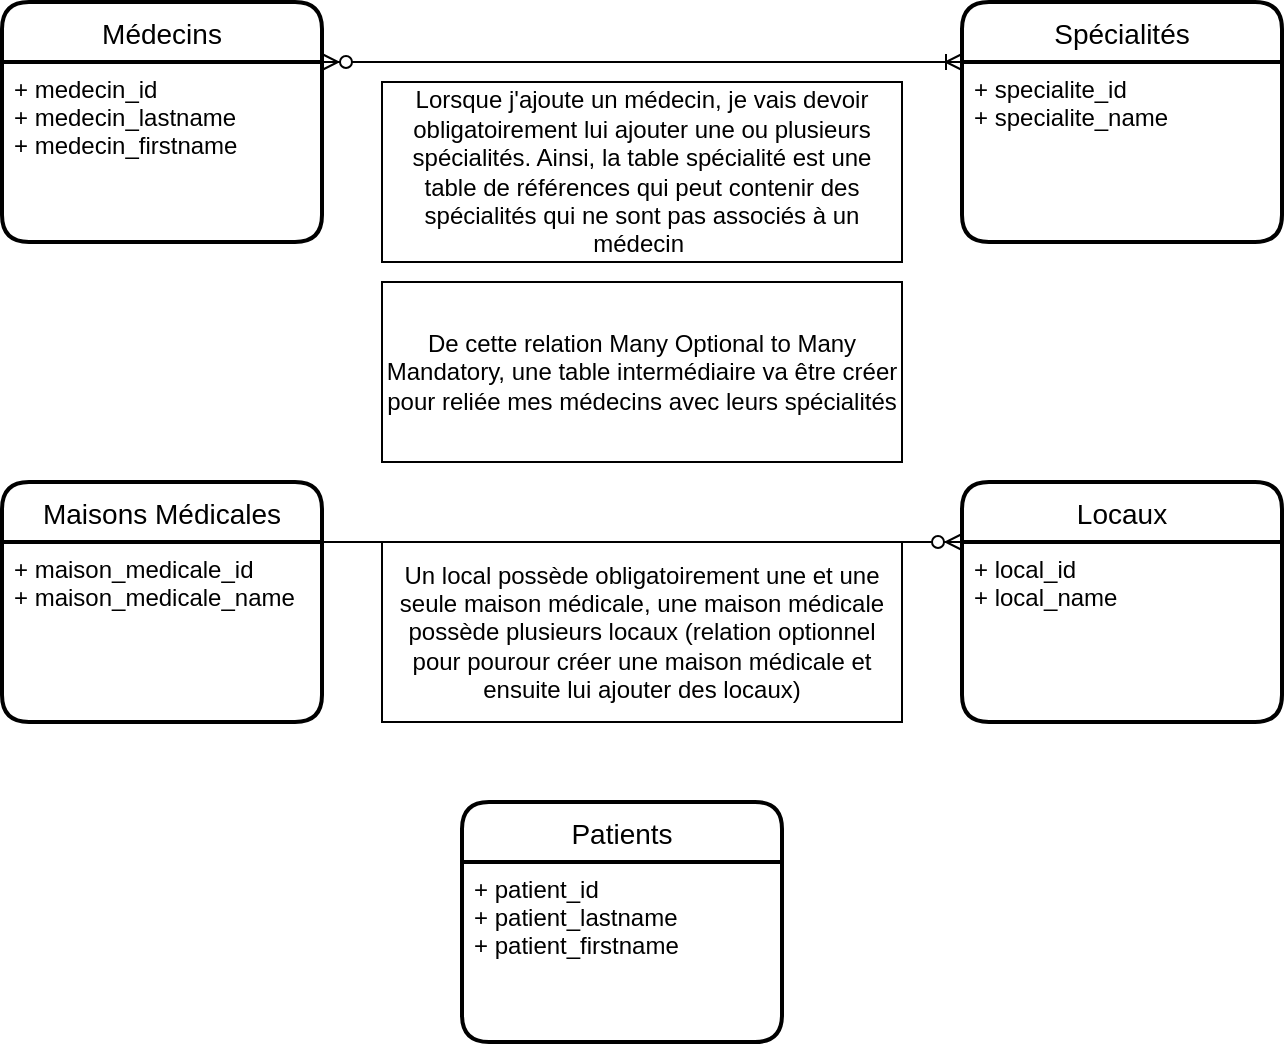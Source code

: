 <mxfile version="14.3.2" type="device"><diagram id="R2lEEEUBdFMjLlhIrx00" name="Page-1"><mxGraphModel dx="1389" dy="705" grid="1" gridSize="10" guides="1" tooltips="1" connect="1" arrows="1" fold="1" page="1" pageScale="1" pageWidth="850" pageHeight="1100" math="0" shadow="0" extFonts="Permanent Marker^https://fonts.googleapis.com/css?family=Permanent+Marker"><root><mxCell id="0"/><mxCell id="1" parent="0"/><mxCell id="1Ey5FvRBvk2o6LRFOd58-58" value="Médecins" style="swimlane;childLayout=stackLayout;horizontal=1;startSize=30;horizontalStack=0;rounded=1;fontSize=14;fontStyle=0;strokeWidth=2;resizeParent=0;resizeLast=1;shadow=0;dashed=0;align=center;" vertex="1" parent="1"><mxGeometry x="130" y="160" width="160" height="120" as="geometry"><mxRectangle x="330" y="400" width="90" height="30" as="alternateBounds"/></mxGeometry></mxCell><mxCell id="1Ey5FvRBvk2o6LRFOd58-59" value="+ medecin_id&#10;+ medecin_lastname&#10;+ medecin_firstname" style="align=left;strokeColor=none;fillColor=none;spacingLeft=4;fontSize=12;verticalAlign=top;resizable=0;rotatable=0;part=1;" vertex="1" parent="1Ey5FvRBvk2o6LRFOd58-58"><mxGeometry y="30" width="160" height="90" as="geometry"/></mxCell><mxCell id="1Ey5FvRBvk2o6LRFOd58-60" value="Patients" style="swimlane;childLayout=stackLayout;horizontal=1;startSize=30;horizontalStack=0;rounded=1;fontSize=14;fontStyle=0;strokeWidth=2;resizeParent=0;resizeLast=1;shadow=0;dashed=0;align=center;" vertex="1" parent="1"><mxGeometry x="360" y="560" width="160" height="120" as="geometry"><mxRectangle x="330" y="400" width="90" height="30" as="alternateBounds"/></mxGeometry></mxCell><mxCell id="1Ey5FvRBvk2o6LRFOd58-61" value="+ patient_id&#10;+ patient_lastname&#10;+ patient_firstname" style="align=left;strokeColor=none;fillColor=none;spacingLeft=4;fontSize=12;verticalAlign=top;resizable=0;rotatable=0;part=1;" vertex="1" parent="1Ey5FvRBvk2o6LRFOd58-60"><mxGeometry y="30" width="160" height="90" as="geometry"/></mxCell><mxCell id="1Ey5FvRBvk2o6LRFOd58-62" value="Spécialités" style="swimlane;childLayout=stackLayout;horizontal=1;startSize=30;horizontalStack=0;rounded=1;fontSize=14;fontStyle=0;strokeWidth=2;resizeParent=0;resizeLast=1;shadow=0;dashed=0;align=center;" vertex="1" parent="1"><mxGeometry x="610" y="160" width="160" height="120" as="geometry"><mxRectangle x="330" y="400" width="90" height="30" as="alternateBounds"/></mxGeometry></mxCell><mxCell id="1Ey5FvRBvk2o6LRFOd58-63" value="+ specialite_id&#10;+ specialite_name" style="align=left;strokeColor=none;fillColor=none;spacingLeft=4;fontSize=12;verticalAlign=top;resizable=0;rotatable=0;part=1;" vertex="1" parent="1Ey5FvRBvk2o6LRFOd58-62"><mxGeometry y="30" width="160" height="90" as="geometry"/></mxCell><mxCell id="1Ey5FvRBvk2o6LRFOd58-64" value="Maisons Médicales" style="swimlane;childLayout=stackLayout;horizontal=1;startSize=30;horizontalStack=0;rounded=1;fontSize=14;fontStyle=0;strokeWidth=2;resizeParent=0;resizeLast=1;shadow=0;dashed=0;align=center;" vertex="1" parent="1"><mxGeometry x="130" y="400" width="160" height="120" as="geometry"><mxRectangle x="330" y="400" width="90" height="30" as="alternateBounds"/></mxGeometry></mxCell><mxCell id="1Ey5FvRBvk2o6LRFOd58-65" value="+ maison_medicale_id&#10;+ maison_medicale_name" style="align=left;strokeColor=none;fillColor=none;spacingLeft=4;fontSize=12;verticalAlign=top;resizable=0;rotatable=0;part=1;" vertex="1" parent="1Ey5FvRBvk2o6LRFOd58-64"><mxGeometry y="30" width="160" height="90" as="geometry"/></mxCell><mxCell id="1Ey5FvRBvk2o6LRFOd58-66" value="" style="edgeStyle=entityRelationEdgeStyle;fontSize=12;html=1;endArrow=ERoneToMany;startArrow=ERzeroToMany;exitX=1;exitY=0;exitDx=0;exitDy=0;entryX=0;entryY=0.25;entryDx=0;entryDy=0;" edge="1" parent="1" source="1Ey5FvRBvk2o6LRFOd58-59" target="1Ey5FvRBvk2o6LRFOd58-62"><mxGeometry width="100" height="100" relative="1" as="geometry"><mxPoint x="360" y="410" as="sourcePoint"/><mxPoint x="460" y="310" as="targetPoint"/></mxGeometry></mxCell><mxCell id="1Ey5FvRBvk2o6LRFOd58-67" value="Lorsque j'ajoute un médecin, je vais devoir obligatoirement lui ajouter une ou plusieurs spécialités. Ainsi, la table spécialité est une table de références qui peut contenir des spécialités qui ne sont pas associés à un médecin&amp;nbsp;" style="rounded=0;whiteSpace=wrap;html=1;" vertex="1" parent="1"><mxGeometry x="320" y="200" width="260" height="90" as="geometry"/></mxCell><mxCell id="1Ey5FvRBvk2o6LRFOd58-68" value="De cette relation Many Optional to Many Mandatory, une table intermédiaire va être créer pour reliée mes médecins avec leurs spécialités" style="rounded=0;whiteSpace=wrap;html=1;" vertex="1" parent="1"><mxGeometry x="320" y="300" width="260" height="90" as="geometry"/></mxCell><mxCell id="1Ey5FvRBvk2o6LRFOd58-69" value="Locaux" style="swimlane;childLayout=stackLayout;horizontal=1;startSize=30;horizontalStack=0;rounded=1;fontSize=14;fontStyle=0;strokeWidth=2;resizeParent=0;resizeLast=1;shadow=0;dashed=0;align=center;" vertex="1" parent="1"><mxGeometry x="610" y="400" width="160" height="120" as="geometry"><mxRectangle x="330" y="400" width="90" height="30" as="alternateBounds"/></mxGeometry></mxCell><mxCell id="1Ey5FvRBvk2o6LRFOd58-70" value="+ local_id&#10;+ local_name" style="align=left;strokeColor=none;fillColor=none;spacingLeft=4;fontSize=12;verticalAlign=top;resizable=0;rotatable=0;part=1;" vertex="1" parent="1Ey5FvRBvk2o6LRFOd58-69"><mxGeometry y="30" width="160" height="90" as="geometry"/></mxCell><mxCell id="1Ey5FvRBvk2o6LRFOd58-72" value="Un local possède obligatoirement une et une seule maison médicale, une maison médicale possède plusieurs locaux (relation optionnel pour pourour créer une maison médicale et ensuite lui ajouter des locaux)" style="rounded=0;whiteSpace=wrap;html=1;" vertex="1" parent="1"><mxGeometry x="320" y="430" width="260" height="90" as="geometry"/></mxCell><mxCell id="1Ey5FvRBvk2o6LRFOd58-73" value="" style="edgeStyle=entityRelationEdgeStyle;fontSize=12;html=1;endArrow=ERzeroToMany;endFill=1;exitX=1;exitY=0;exitDx=0;exitDy=0;entryX=0;entryY=0.25;entryDx=0;entryDy=0;" edge="1" parent="1" source="1Ey5FvRBvk2o6LRFOd58-65" target="1Ey5FvRBvk2o6LRFOd58-69"><mxGeometry width="100" height="100" relative="1" as="geometry"><mxPoint x="348" y="600" as="sourcePoint"/><mxPoint x="448" y="500" as="targetPoint"/></mxGeometry></mxCell></root></mxGraphModel></diagram></mxfile>